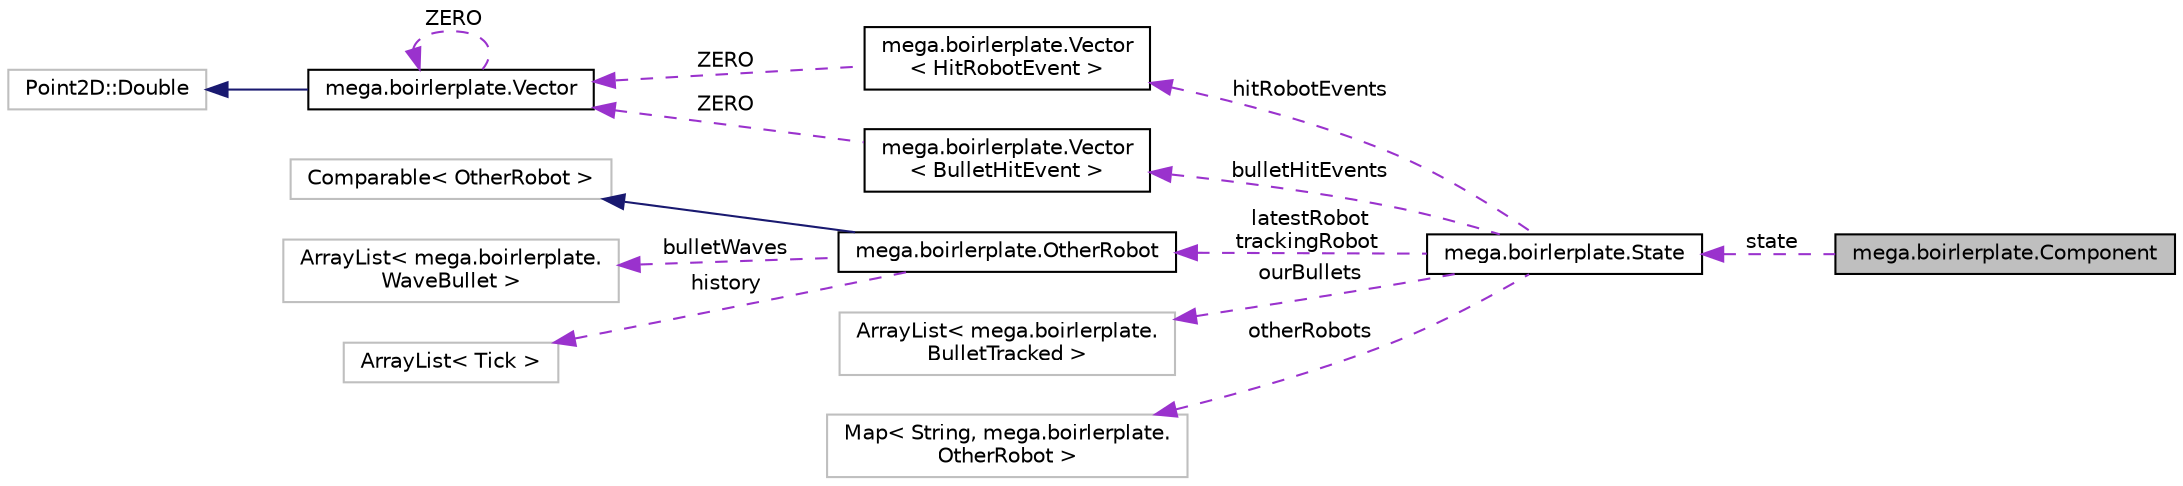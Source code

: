 digraph "mega.boirlerplate.Component"
{
  edge [fontname="Helvetica",fontsize="10",labelfontname="Helvetica",labelfontsize="10"];
  node [fontname="Helvetica",fontsize="10",shape=record];
  rankdir="LR";
  Node21 [label="mega.boirlerplate.Component",height=0.2,width=0.4,color="black", fillcolor="grey75", style="filled", fontcolor="black"];
  Node22 -> Node21 [dir="back",color="darkorchid3",fontsize="10",style="dashed",label=" state" ,fontname="Helvetica"];
  Node22 [label="mega.boirlerplate.State",height=0.2,width=0.4,color="black", fillcolor="white", style="filled",URL="$classmega_1_1boirlerplate_1_1_state.html"];
  Node23 -> Node22 [dir="back",color="darkorchid3",fontsize="10",style="dashed",label=" hitRobotEvents" ,fontname="Helvetica"];
  Node23 [label="mega.boirlerplate.Vector\l\< HitRobotEvent \>",height=0.2,width=0.4,color="black", fillcolor="white", style="filled",URL="$classmega_1_1boirlerplate_1_1_vector.html"];
  Node24 -> Node23 [dir="back",color="darkorchid3",fontsize="10",style="dashed",label=" ZERO" ,fontname="Helvetica"];
  Node24 [label="mega.boirlerplate.Vector",height=0.2,width=0.4,color="black", fillcolor="white", style="filled",URL="$classmega_1_1boirlerplate_1_1_vector.html"];
  Node25 -> Node24 [dir="back",color="midnightblue",fontsize="10",style="solid",fontname="Helvetica"];
  Node25 [label="Point2D::Double",height=0.2,width=0.4,color="grey75", fillcolor="white", style="filled"];
  Node24 -> Node24 [dir="back",color="darkorchid3",fontsize="10",style="dashed",label=" ZERO" ,fontname="Helvetica"];
  Node26 -> Node22 [dir="back",color="darkorchid3",fontsize="10",style="dashed",label=" latestRobot\ntrackingRobot" ,fontname="Helvetica"];
  Node26 [label="mega.boirlerplate.OtherRobot",height=0.2,width=0.4,color="black", fillcolor="white", style="filled",URL="$classmega_1_1boirlerplate_1_1_other_robot.html"];
  Node27 -> Node26 [dir="back",color="midnightblue",fontsize="10",style="solid",fontname="Helvetica"];
  Node27 [label="Comparable\< OtherRobot \>",height=0.2,width=0.4,color="grey75", fillcolor="white", style="filled"];
  Node28 -> Node26 [dir="back",color="darkorchid3",fontsize="10",style="dashed",label=" bulletWaves" ,fontname="Helvetica"];
  Node28 [label="ArrayList\< mega.boirlerplate.\lWaveBullet \>",height=0.2,width=0.4,color="grey75", fillcolor="white", style="filled"];
  Node29 -> Node26 [dir="back",color="darkorchid3",fontsize="10",style="dashed",label=" history" ,fontname="Helvetica"];
  Node29 [label="ArrayList\< Tick \>",height=0.2,width=0.4,color="grey75", fillcolor="white", style="filled"];
  Node30 -> Node22 [dir="back",color="darkorchid3",fontsize="10",style="dashed",label=" ourBullets" ,fontname="Helvetica"];
  Node30 [label="ArrayList\< mega.boirlerplate.\lBulletTracked \>",height=0.2,width=0.4,color="grey75", fillcolor="white", style="filled"];
  Node31 -> Node22 [dir="back",color="darkorchid3",fontsize="10",style="dashed",label=" otherRobots" ,fontname="Helvetica"];
  Node31 [label="Map\< String, mega.boirlerplate.\lOtherRobot \>",height=0.2,width=0.4,color="grey75", fillcolor="white", style="filled"];
  Node32 -> Node22 [dir="back",color="darkorchid3",fontsize="10",style="dashed",label=" bulletHitEvents" ,fontname="Helvetica"];
  Node32 [label="mega.boirlerplate.Vector\l\< BulletHitEvent \>",height=0.2,width=0.4,color="black", fillcolor="white", style="filled",URL="$classmega_1_1boirlerplate_1_1_vector.html"];
  Node24 -> Node32 [dir="back",color="darkorchid3",fontsize="10",style="dashed",label=" ZERO" ,fontname="Helvetica"];
}

